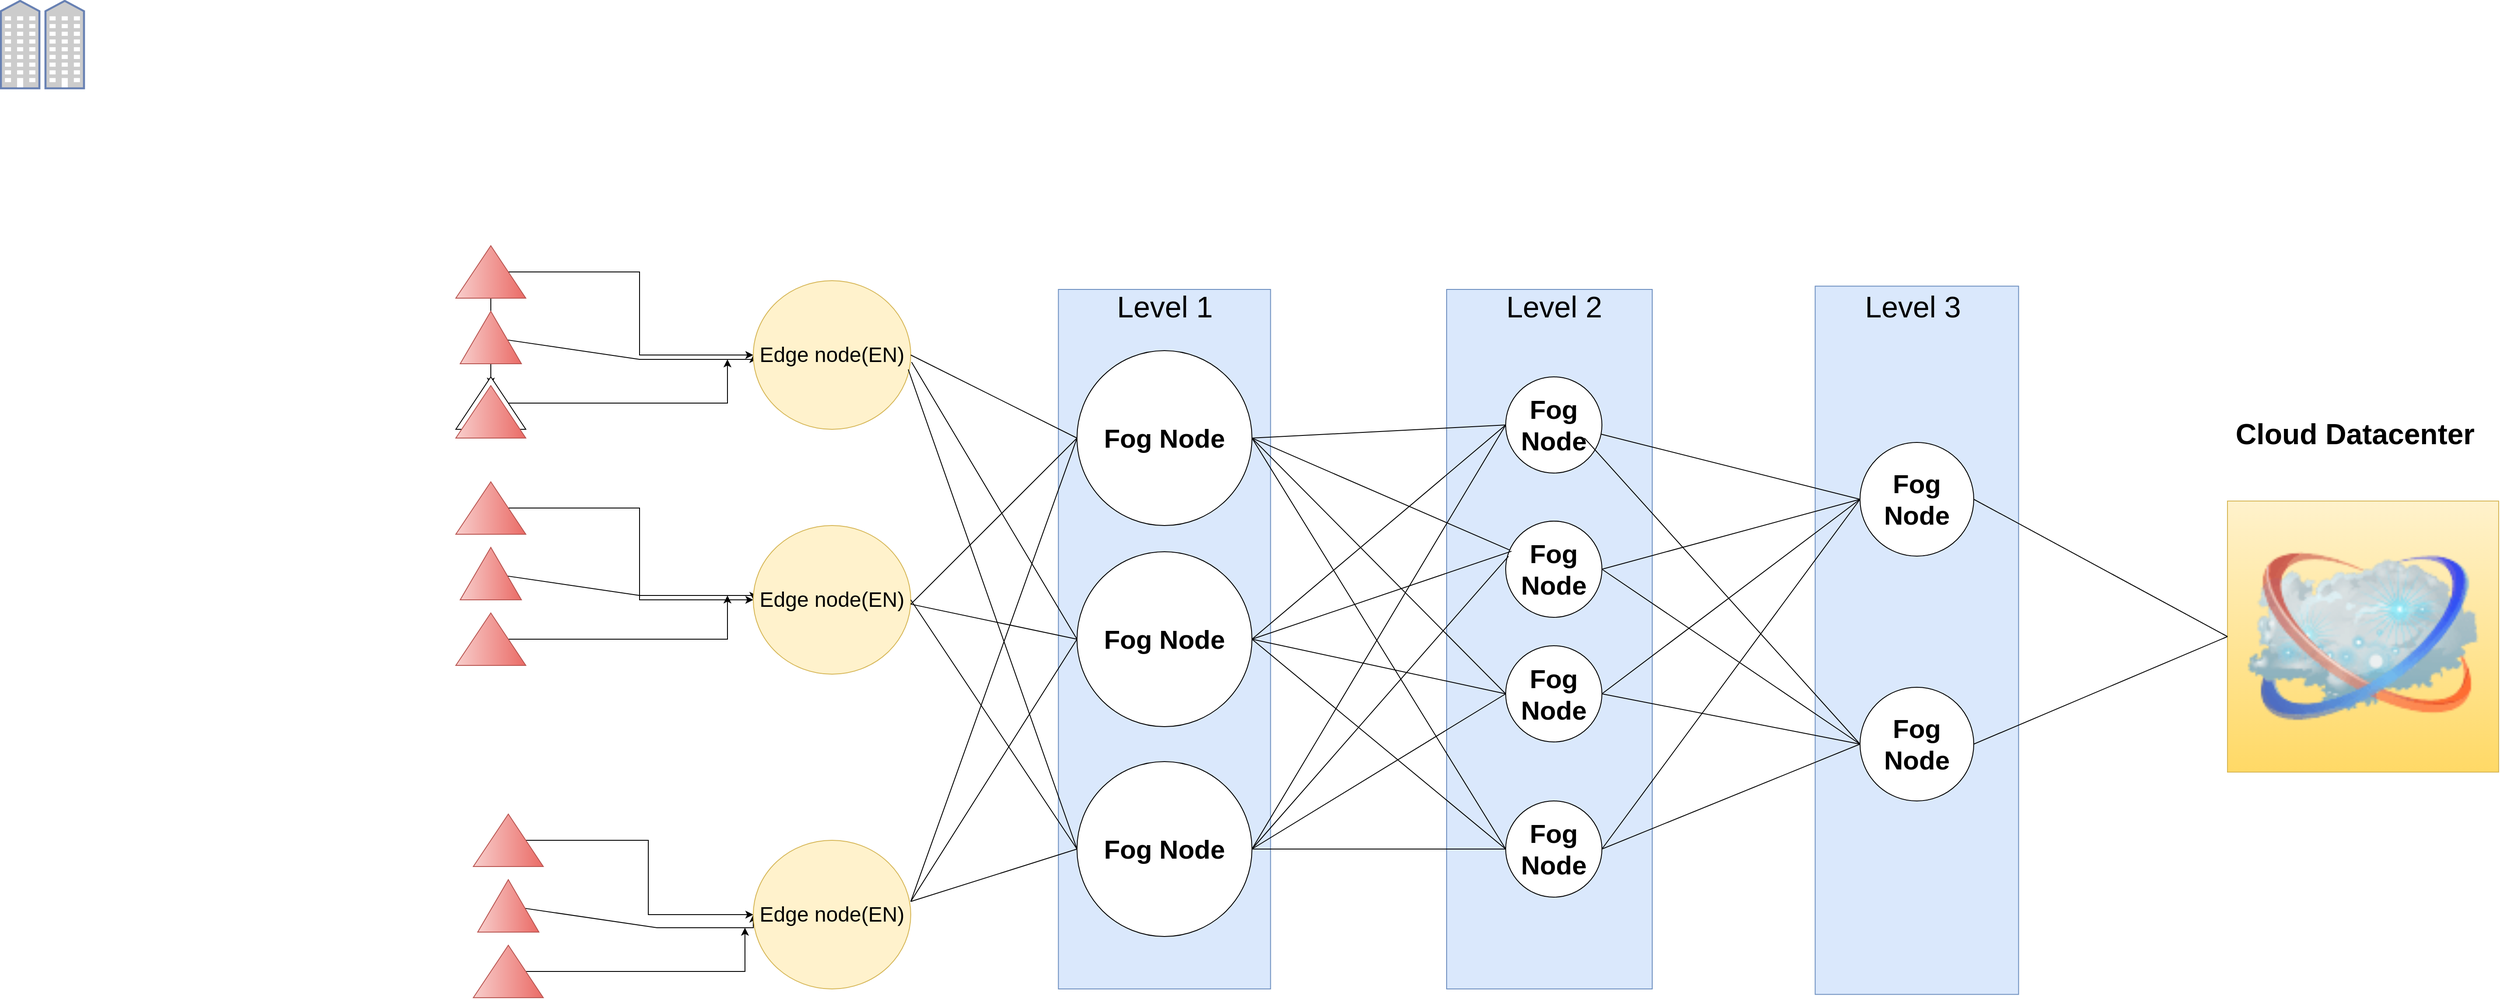 <mxfile version="26.0.6">
  <diagram name="Page-1" id="55a83fd1-7818-8e21-69c5-c3457e3827bb">
    <mxGraphModel dx="3433" dy="2141" grid="1" gridSize="10" guides="1" tooltips="1" connect="1" arrows="1" fold="1" page="1" pageScale="1" pageWidth="1100" pageHeight="850" background="none" math="0" shadow="0">
      <root>
        <mxCell id="0" />
        <mxCell id="1" parent="0" />
        <mxCell id="gfVH6GyXzhJhxpXVjkYv-19" style="edgeStyle=orthogonalEdgeStyle;rounded=0;orthogonalLoop=1;jettySize=auto;html=1;entryX=0;entryY=0.5;entryDx=0;entryDy=0;" edge="1" parent="1" source="gfVH6GyXzhJhxpXVjkYv-20" target="gfVH6GyXzhJhxpXVjkYv-25">
          <mxGeometry relative="1" as="geometry" />
        </mxCell>
        <mxCell id="gfVH6GyXzhJhxpXVjkYv-45" value="" style="edgeStyle=orthogonalEdgeStyle;rounded=0;orthogonalLoop=1;jettySize=auto;html=1;" edge="1" parent="1" source="gfVH6GyXzhJhxpXVjkYv-20" target="gfVH6GyXzhJhxpXVjkYv-44">
          <mxGeometry relative="1" as="geometry" />
        </mxCell>
        <mxCell id="gfVH6GyXzhJhxpXVjkYv-20" value="" style="triangle;whiteSpace=wrap;html=1;rotation=-90;fillColor=#f8cecc;gradientColor=#ea6b66;strokeColor=#b85450;" vertex="1" parent="1">
          <mxGeometry x="20" y="60" width="60" height="80" as="geometry" />
        </mxCell>
        <mxCell id="gfVH6GyXzhJhxpXVjkYv-21" style="edgeStyle=orthogonalEdgeStyle;rounded=0;orthogonalLoop=1;jettySize=auto;html=1;" edge="1" parent="1">
          <mxGeometry relative="1" as="geometry">
            <mxPoint x="320.47" y="200" as="targetPoint" />
            <mxPoint x="70.473" y="250.005" as="sourcePoint" />
            <Array as="points">
              <mxPoint x="321" y="250" />
            </Array>
          </mxGeometry>
        </mxCell>
        <mxCell id="gfVH6GyXzhJhxpXVjkYv-22" value="" style="triangle;whiteSpace=wrap;html=1;rotation=-90;" vertex="1" parent="1">
          <mxGeometry x="20" y="210" width="60" height="80" as="geometry" />
        </mxCell>
        <mxCell id="gfVH6GyXzhJhxpXVjkYv-23" style="edgeStyle=orthogonalEdgeStyle;rounded=0;orthogonalLoop=1;jettySize=auto;html=1;entryX=0;entryY=0.5;entryDx=0;entryDy=0;" edge="1" parent="1" source="gfVH6GyXzhJhxpXVjkYv-24" target="gfVH6GyXzhJhxpXVjkYv-25">
          <mxGeometry relative="1" as="geometry">
            <Array as="points">
              <mxPoint x="220" y="200" />
              <mxPoint x="321" y="200" />
            </Array>
          </mxGeometry>
        </mxCell>
        <mxCell id="gfVH6GyXzhJhxpXVjkYv-24" value="" style="triangle;whiteSpace=wrap;html=1;rotation=-90;fillColor=#f8cecc;gradientColor=#ea6b66;strokeColor=#b85450;" vertex="1" parent="1">
          <mxGeometry x="20" y="140" width="60" height="70" as="geometry" />
        </mxCell>
        <mxCell id="gfVH6GyXzhJhxpXVjkYv-25" value="&lt;font style=&quot;font-size: 24px;&quot;&gt;Edge node(EN)&lt;/font&gt;" style="ellipse;whiteSpace=wrap;html=1;fillColor=#fff2cc;strokeColor=#d6b656;" vertex="1" parent="1">
          <mxGeometry x="350" y="110" width="180" height="170" as="geometry" />
        </mxCell>
        <mxCell id="gfVH6GyXzhJhxpXVjkYv-26" style="edgeStyle=orthogonalEdgeStyle;rounded=0;orthogonalLoop=1;jettySize=auto;html=1;entryX=0;entryY=0.5;entryDx=0;entryDy=0;" edge="1" parent="1" source="gfVH6GyXzhJhxpXVjkYv-27" target="gfVH6GyXzhJhxpXVjkYv-32">
          <mxGeometry relative="1" as="geometry" />
        </mxCell>
        <mxCell id="gfVH6GyXzhJhxpXVjkYv-27" value="" style="triangle;whiteSpace=wrap;html=1;rotation=-90;fillColor=#f8cecc;gradientColor=#ea6b66;strokeColor=#b85450;" vertex="1" parent="1">
          <mxGeometry x="20" y="330" width="60" height="80" as="geometry" />
        </mxCell>
        <mxCell id="gfVH6GyXzhJhxpXVjkYv-28" style="edgeStyle=orthogonalEdgeStyle;rounded=0;orthogonalLoop=1;jettySize=auto;html=1;" edge="1" parent="1">
          <mxGeometry relative="1" as="geometry">
            <mxPoint x="320.47" y="470" as="targetPoint" />
            <mxPoint x="70.473" y="520.005" as="sourcePoint" />
            <Array as="points">
              <mxPoint x="321" y="520" />
            </Array>
          </mxGeometry>
        </mxCell>
        <mxCell id="gfVH6GyXzhJhxpXVjkYv-29" value="" style="triangle;whiteSpace=wrap;html=1;rotation=-90;fillColor=#f8cecc;gradientColor=#ea6b66;strokeColor=#b85450;" vertex="1" parent="1">
          <mxGeometry x="20" y="480" width="60" height="80" as="geometry" />
        </mxCell>
        <mxCell id="gfVH6GyXzhJhxpXVjkYv-30" style="edgeStyle=orthogonalEdgeStyle;rounded=0;orthogonalLoop=1;jettySize=auto;html=1;entryX=0;entryY=0.5;entryDx=0;entryDy=0;" edge="1" parent="1" source="gfVH6GyXzhJhxpXVjkYv-31" target="gfVH6GyXzhJhxpXVjkYv-32">
          <mxGeometry relative="1" as="geometry">
            <Array as="points">
              <mxPoint x="220" y="470" />
              <mxPoint x="321" y="470" />
            </Array>
          </mxGeometry>
        </mxCell>
        <mxCell id="gfVH6GyXzhJhxpXVjkYv-31" value="" style="triangle;whiteSpace=wrap;html=1;rotation=-90;fillColor=#f8cecc;gradientColor=#ea6b66;strokeColor=#b85450;" vertex="1" parent="1">
          <mxGeometry x="20" y="410" width="60" height="70" as="geometry" />
        </mxCell>
        <mxCell id="gfVH6GyXzhJhxpXVjkYv-32" value="&lt;font style=&quot;font-size: 24px;&quot;&gt;Edge node(EN)&lt;/font&gt;" style="ellipse;whiteSpace=wrap;html=1;fillColor=#fff2cc;strokeColor=#d6b656;" vertex="1" parent="1">
          <mxGeometry x="350" y="390" width="180" height="170" as="geometry" />
        </mxCell>
        <mxCell id="gfVH6GyXzhJhxpXVjkYv-33" style="edgeStyle=orthogonalEdgeStyle;rounded=0;orthogonalLoop=1;jettySize=auto;html=1;entryX=0;entryY=0.5;entryDx=0;entryDy=0;" edge="1" parent="1" source="gfVH6GyXzhJhxpXVjkYv-34" target="gfVH6GyXzhJhxpXVjkYv-39">
          <mxGeometry relative="1" as="geometry" />
        </mxCell>
        <mxCell id="gfVH6GyXzhJhxpXVjkYv-34" value="" style="triangle;whiteSpace=wrap;html=1;rotation=-90;fillColor=#f8cecc;gradientColor=#ea6b66;strokeColor=#b85450;" vertex="1" parent="1">
          <mxGeometry x="40" y="710" width="60" height="80" as="geometry" />
        </mxCell>
        <mxCell id="gfVH6GyXzhJhxpXVjkYv-35" style="edgeStyle=orthogonalEdgeStyle;rounded=0;orthogonalLoop=1;jettySize=auto;html=1;" edge="1" parent="1">
          <mxGeometry relative="1" as="geometry">
            <mxPoint x="340.47" y="850" as="targetPoint" />
            <mxPoint x="90.473" y="900.005" as="sourcePoint" />
            <Array as="points">
              <mxPoint x="341" y="900" />
            </Array>
          </mxGeometry>
        </mxCell>
        <mxCell id="gfVH6GyXzhJhxpXVjkYv-36" value="" style="triangle;whiteSpace=wrap;html=1;rotation=-90;fillColor=#f8cecc;gradientColor=#ea6b66;strokeColor=#b85450;" vertex="1" parent="1">
          <mxGeometry x="40" y="860" width="60" height="80" as="geometry" />
        </mxCell>
        <mxCell id="gfVH6GyXzhJhxpXVjkYv-37" style="edgeStyle=orthogonalEdgeStyle;rounded=0;orthogonalLoop=1;jettySize=auto;html=1;entryX=0;entryY=0.5;entryDx=0;entryDy=0;" edge="1" parent="1" source="gfVH6GyXzhJhxpXVjkYv-38" target="gfVH6GyXzhJhxpXVjkYv-39">
          <mxGeometry relative="1" as="geometry">
            <Array as="points">
              <mxPoint x="240" y="850" />
              <mxPoint x="341" y="850" />
            </Array>
          </mxGeometry>
        </mxCell>
        <mxCell id="gfVH6GyXzhJhxpXVjkYv-38" value="" style="triangle;whiteSpace=wrap;html=1;rotation=-90;fillColor=#f8cecc;gradientColor=#ea6b66;strokeColor=#b85450;" vertex="1" parent="1">
          <mxGeometry x="40" y="790" width="60" height="70" as="geometry" />
        </mxCell>
        <mxCell id="gfVH6GyXzhJhxpXVjkYv-39" value="&lt;font style=&quot;font-size: 24px;&quot;&gt;Edge node(EN)&lt;/font&gt;" style="ellipse;whiteSpace=wrap;html=1;fillColor=#fff2cc;strokeColor=#d6b656;" vertex="1" parent="1">
          <mxGeometry x="350" y="750" width="180" height="170" as="geometry" />
        </mxCell>
        <mxCell id="gfVH6GyXzhJhxpXVjkYv-41" value="" style="rounded=0;whiteSpace=wrap;html=1;rotation=90;fillColor=#dae8fc;strokeColor=#6c8ebf;" vertex="1" parent="1">
          <mxGeometry x="420" y="398.75" width="800" height="242.5" as="geometry" />
        </mxCell>
        <mxCell id="gfVH6GyXzhJhxpXVjkYv-42" value="" style="rounded=0;whiteSpace=wrap;html=1;rotation=90;fillColor=#dae8fc;strokeColor=#6c8ebf;" vertex="1" parent="1">
          <mxGeometry x="1275" y="405" width="810" height="232.5" as="geometry" />
        </mxCell>
        <mxCell id="gfVH6GyXzhJhxpXVjkYv-43" value="" style="rounded=0;whiteSpace=wrap;html=1;rotation=90;fillColor=#dae8fc;strokeColor=#6c8ebf;" vertex="1" parent="1">
          <mxGeometry x="860" y="402.5" width="800" height="235" as="geometry" />
        </mxCell>
        <mxCell id="gfVH6GyXzhJhxpXVjkYv-44" value="" style="triangle;whiteSpace=wrap;html=1;rotation=-90;fillColor=#f8cecc;gradientColor=#ea6b66;strokeColor=#b85450;" vertex="1" parent="1">
          <mxGeometry x="20" y="220" width="60" height="80" as="geometry" />
        </mxCell>
        <mxCell id="gfVH6GyXzhJhxpXVjkYv-48" value="&lt;font style=&quot;font-size: 30px;&quot;&gt;&lt;b&gt;Fog Node&lt;/b&gt;&lt;/font&gt;" style="ellipse;whiteSpace=wrap;html=1;aspect=fixed;" vertex="1" parent="1">
          <mxGeometry x="720" y="190" width="200" height="200" as="geometry" />
        </mxCell>
        <mxCell id="gfVH6GyXzhJhxpXVjkYv-49" value="&lt;b style=&quot;font-size: 30px;&quot;&gt;Fog Node&lt;/b&gt;" style="ellipse;whiteSpace=wrap;html=1;aspect=fixed;" vertex="1" parent="1">
          <mxGeometry x="720" y="420" width="200" height="200" as="geometry" />
        </mxCell>
        <mxCell id="gfVH6GyXzhJhxpXVjkYv-50" value="&lt;b style=&quot;font-size: 30px;&quot;&gt;Fog Node&lt;/b&gt;" style="ellipse;whiteSpace=wrap;html=1;aspect=fixed;" vertex="1" parent="1">
          <mxGeometry x="720" y="660" width="200" height="200" as="geometry" />
        </mxCell>
        <mxCell id="gfVH6GyXzhJhxpXVjkYv-51" value="&lt;b style=&quot;font-size: 30px;&quot;&gt;Fog Node&lt;/b&gt;" style="ellipse;whiteSpace=wrap;html=1;aspect=fixed;" vertex="1" parent="1">
          <mxGeometry x="1210" y="220" width="110" height="110" as="geometry" />
        </mxCell>
        <mxCell id="gfVH6GyXzhJhxpXVjkYv-54" value="" style="ellipse;whiteSpace=wrap;html=1;aspect=fixed;" vertex="1" parent="1">
          <mxGeometry x="1225" y="385" width="80" height="80" as="geometry" />
        </mxCell>
        <mxCell id="gfVH6GyXzhJhxpXVjkYv-55" value="" style="ellipse;whiteSpace=wrap;html=1;aspect=fixed;" vertex="1" parent="1">
          <mxGeometry x="1225" y="540" width="80" height="80" as="geometry" />
        </mxCell>
        <mxCell id="gfVH6GyXzhJhxpXVjkYv-56" value="" style="ellipse;whiteSpace=wrap;html=1;aspect=fixed;" vertex="1" parent="1">
          <mxGeometry x="1225" y="710" width="80" height="80" as="geometry" />
        </mxCell>
        <mxCell id="gfVH6GyXzhJhxpXVjkYv-57" value="&lt;b style=&quot;font-size: 30px;&quot;&gt;Fog Node&lt;/b&gt;" style="ellipse;whiteSpace=wrap;html=1;aspect=fixed;" vertex="1" parent="1">
          <mxGeometry x="1615" y="295" width="130" height="130" as="geometry" />
        </mxCell>
        <mxCell id="gfVH6GyXzhJhxpXVjkYv-58" value="&lt;b style=&quot;font-size: 30px;&quot;&gt;Fog Node&lt;/b&gt;" style="ellipse;whiteSpace=wrap;html=1;aspect=fixed;" vertex="1" parent="1">
          <mxGeometry x="1615" y="575" width="130" height="130" as="geometry" />
        </mxCell>
        <mxCell id="gfVH6GyXzhJhxpXVjkYv-59" value="" style="whiteSpace=wrap;html=1;aspect=fixed;fillColor=#fff2cc;strokeColor=#d6b656;gradientColor=#ffd966;" vertex="1" parent="1">
          <mxGeometry x="2035" y="362" width="310" height="310" as="geometry" />
        </mxCell>
        <mxCell id="gfVH6GyXzhJhxpXVjkYv-60" value="" style="image;html=1;image=img/lib/clip_art/networking/Cloud_128x128.png" vertex="1" parent="1">
          <mxGeometry x="2055" y="419.75" width="270" height="194.5" as="geometry" />
        </mxCell>
        <mxCell id="gfVH6GyXzhJhxpXVjkYv-64" value="&lt;font style=&quot;font-size: 34px;&quot;&gt;Level 1&lt;/font&gt;" style="text;html=1;align=center;verticalAlign=middle;resizable=0;points=[];autosize=1;strokeColor=none;fillColor=none;" vertex="1" parent="1">
          <mxGeometry x="755" y="115" width="130" height="50" as="geometry" />
        </mxCell>
        <mxCell id="gfVH6GyXzhJhxpXVjkYv-65" value="&lt;font style=&quot;font-size: 34px;&quot;&gt;Level 2&lt;/font&gt;" style="text;html=1;align=center;verticalAlign=middle;resizable=0;points=[];autosize=1;strokeColor=none;fillColor=none;" vertex="1" parent="1">
          <mxGeometry x="1200" y="115" width="130" height="50" as="geometry" />
        </mxCell>
        <mxCell id="gfVH6GyXzhJhxpXVjkYv-66" value="&lt;font style=&quot;font-size: 34px;&quot;&gt;Level 3&lt;/font&gt;" style="text;html=1;align=center;verticalAlign=middle;resizable=0;points=[];autosize=1;strokeColor=none;fillColor=none;" vertex="1" parent="1">
          <mxGeometry x="1610" y="115" width="130" height="50" as="geometry" />
        </mxCell>
        <mxCell id="gfVH6GyXzhJhxpXVjkYv-67" value="&lt;font style=&quot;font-size: 33px;&quot;&gt;&lt;b&gt;Cloud Datacenter&amp;nbsp;&lt;/b&gt;&lt;/font&gt;" style="text;html=1;align=center;verticalAlign=middle;resizable=0;points=[];autosize=1;strokeColor=none;fillColor=none;" vertex="1" parent="1">
          <mxGeometry x="2030" y="260" width="310" height="50" as="geometry" />
        </mxCell>
        <mxCell id="gfVH6GyXzhJhxpXVjkYv-69" value="&lt;b style=&quot;font-size: 30px;&quot;&gt;Fog Node&lt;/b&gt;" style="ellipse;whiteSpace=wrap;html=1;aspect=fixed;" vertex="1" parent="1">
          <mxGeometry x="1210" y="385" width="110" height="110" as="geometry" />
        </mxCell>
        <mxCell id="gfVH6GyXzhJhxpXVjkYv-70" value="&lt;b style=&quot;font-size: 30px;&quot;&gt;Fog Node&lt;/b&gt;" style="ellipse;whiteSpace=wrap;html=1;aspect=fixed;" vertex="1" parent="1">
          <mxGeometry x="1210" y="527.5" width="110" height="110" as="geometry" />
        </mxCell>
        <mxCell id="gfVH6GyXzhJhxpXVjkYv-71" value="&lt;b style=&quot;font-size: 30px;&quot;&gt;Fog Node&lt;/b&gt;" style="ellipse;whiteSpace=wrap;html=1;aspect=fixed;" vertex="1" parent="1">
          <mxGeometry x="1210" y="705" width="110" height="110" as="geometry" />
        </mxCell>
        <mxCell id="gfVH6GyXzhJhxpXVjkYv-72" value="" style="fontColor=#0066CC;verticalAlign=top;verticalLabelPosition=bottom;labelPosition=center;align=center;html=1;outlineConnect=0;fillColor=#CCCCCC;strokeColor=#6881B3;gradientColor=none;gradientDirection=north;strokeWidth=2;shape=mxgraph.networks.community;" vertex="1" parent="1">
          <mxGeometry x="-510" y="-210" width="95" height="100" as="geometry" />
        </mxCell>
        <mxCell id="gfVH6GyXzhJhxpXVjkYv-77" value="" style="endArrow=none;html=1;rounded=0;entryX=0;entryY=0.5;entryDx=0;entryDy=0;exitX=1;exitY=0.5;exitDx=0;exitDy=0;" edge="1" parent="1" source="gfVH6GyXzhJhxpXVjkYv-25" target="gfVH6GyXzhJhxpXVjkYv-48">
          <mxGeometry width="50" height="50" relative="1" as="geometry">
            <mxPoint x="940" y="350" as="sourcePoint" />
            <mxPoint x="990" y="300" as="targetPoint" />
            <Array as="points" />
          </mxGeometry>
        </mxCell>
        <mxCell id="gfVH6GyXzhJhxpXVjkYv-78" value="" style="endArrow=none;html=1;rounded=0;exitX=1.005;exitY=0.548;exitDx=0;exitDy=0;exitPerimeter=0;entryX=0;entryY=0.5;entryDx=0;entryDy=0;" edge="1" parent="1" source="gfVH6GyXzhJhxpXVjkYv-25" target="gfVH6GyXzhJhxpXVjkYv-49">
          <mxGeometry width="50" height="50" relative="1" as="geometry">
            <mxPoint x="540" y="205" as="sourcePoint" />
            <mxPoint x="688" y="437" as="targetPoint" />
            <Array as="points" />
          </mxGeometry>
        </mxCell>
        <mxCell id="gfVH6GyXzhJhxpXVjkYv-79" value="" style="endArrow=none;html=1;rounded=0;entryX=0;entryY=0.5;entryDx=0;entryDy=0;exitX=0.984;exitY=0.597;exitDx=0;exitDy=0;exitPerimeter=0;" edge="1" parent="1" source="gfVH6GyXzhJhxpXVjkYv-25" target="gfVH6GyXzhJhxpXVjkYv-50">
          <mxGeometry width="50" height="50" relative="1" as="geometry">
            <mxPoint x="550" y="215" as="sourcePoint" />
            <mxPoint x="664" y="310" as="targetPoint" />
            <Array as="points" />
          </mxGeometry>
        </mxCell>
        <mxCell id="gfVH6GyXzhJhxpXVjkYv-80" value="" style="endArrow=none;html=1;rounded=0;entryX=0;entryY=0.5;entryDx=0;entryDy=0;" edge="1" parent="1" target="gfVH6GyXzhJhxpXVjkYv-48">
          <mxGeometry width="50" height="50" relative="1" as="geometry">
            <mxPoint x="530" y="480" as="sourcePoint" />
            <mxPoint x="580" y="420" as="targetPoint" />
          </mxGeometry>
        </mxCell>
        <mxCell id="gfVH6GyXzhJhxpXVjkYv-81" value="" style="endArrow=none;html=1;rounded=0;entryX=0;entryY=0.5;entryDx=0;entryDy=0;exitX=1;exitY=0.529;exitDx=0;exitDy=0;exitPerimeter=0;" edge="1" parent="1" source="gfVH6GyXzhJhxpXVjkYv-32" target="gfVH6GyXzhJhxpXVjkYv-49">
          <mxGeometry width="50" height="50" relative="1" as="geometry">
            <mxPoint x="540" y="470" as="sourcePoint" />
            <mxPoint x="590" y="420" as="targetPoint" />
          </mxGeometry>
        </mxCell>
        <mxCell id="gfVH6GyXzhJhxpXVjkYv-82" value="" style="endArrow=none;html=1;rounded=0;entryX=0;entryY=0.5;entryDx=0;entryDy=0;exitX=1;exitY=0.5;exitDx=0;exitDy=0;" edge="1" parent="1" source="gfVH6GyXzhJhxpXVjkYv-32" target="gfVH6GyXzhJhxpXVjkYv-50">
          <mxGeometry width="50" height="50" relative="1" as="geometry">
            <mxPoint x="540" y="580" as="sourcePoint" />
            <mxPoint x="590" y="530" as="targetPoint" />
          </mxGeometry>
        </mxCell>
        <mxCell id="gfVH6GyXzhJhxpXVjkYv-83" value="" style="endArrow=none;html=1;rounded=0;entryX=0;entryY=0.5;entryDx=0;entryDy=0;" edge="1" parent="1" target="gfVH6GyXzhJhxpXVjkYv-48">
          <mxGeometry width="50" height="50" relative="1" as="geometry">
            <mxPoint x="530" y="820" as="sourcePoint" />
            <mxPoint x="580" y="770" as="targetPoint" />
          </mxGeometry>
        </mxCell>
        <mxCell id="gfVH6GyXzhJhxpXVjkYv-84" value="" style="endArrow=none;html=1;rounded=0;entryX=0;entryY=0.5;entryDx=0;entryDy=0;" edge="1" parent="1" target="gfVH6GyXzhJhxpXVjkYv-49">
          <mxGeometry width="50" height="50" relative="1" as="geometry">
            <mxPoint x="530" y="820" as="sourcePoint" />
            <mxPoint x="580" y="770" as="targetPoint" />
          </mxGeometry>
        </mxCell>
        <mxCell id="gfVH6GyXzhJhxpXVjkYv-85" value="" style="endArrow=none;html=1;rounded=0;entryX=0;entryY=0.5;entryDx=0;entryDy=0;" edge="1" parent="1" target="gfVH6GyXzhJhxpXVjkYv-50">
          <mxGeometry width="50" height="50" relative="1" as="geometry">
            <mxPoint x="530" y="820" as="sourcePoint" />
            <mxPoint x="640" y="760" as="targetPoint" />
          </mxGeometry>
        </mxCell>
        <mxCell id="gfVH6GyXzhJhxpXVjkYv-86" value="" style="endArrow=none;html=1;rounded=0;entryX=0;entryY=0.5;entryDx=0;entryDy=0;" edge="1" parent="1" target="gfVH6GyXzhJhxpXVjkYv-51">
          <mxGeometry width="50" height="50" relative="1" as="geometry">
            <mxPoint x="920" y="290" as="sourcePoint" />
            <mxPoint x="970" y="230" as="targetPoint" />
          </mxGeometry>
        </mxCell>
        <mxCell id="gfVH6GyXzhJhxpXVjkYv-87" value="" style="endArrow=none;html=1;rounded=0;exitX=1;exitY=0.5;exitDx=0;exitDy=0;" edge="1" parent="1" source="gfVH6GyXzhJhxpXVjkYv-48" target="gfVH6GyXzhJhxpXVjkYv-69">
          <mxGeometry width="50" height="50" relative="1" as="geometry">
            <mxPoint x="960" y="350" as="sourcePoint" />
            <mxPoint x="1010" y="300" as="targetPoint" />
          </mxGeometry>
        </mxCell>
        <mxCell id="gfVH6GyXzhJhxpXVjkYv-88" value="" style="endArrow=none;html=1;rounded=0;entryX=0;entryY=0.5;entryDx=0;entryDy=0;exitX=1;exitY=0.5;exitDx=0;exitDy=0;" edge="1" parent="1" source="gfVH6GyXzhJhxpXVjkYv-48" target="gfVH6GyXzhJhxpXVjkYv-70">
          <mxGeometry width="50" height="50" relative="1" as="geometry">
            <mxPoint x="960" y="380" as="sourcePoint" />
            <mxPoint x="1010" y="330" as="targetPoint" />
          </mxGeometry>
        </mxCell>
        <mxCell id="gfVH6GyXzhJhxpXVjkYv-89" value="" style="endArrow=none;html=1;rounded=0;entryX=0;entryY=0.5;entryDx=0;entryDy=0;" edge="1" parent="1" target="gfVH6GyXzhJhxpXVjkYv-71">
          <mxGeometry width="50" height="50" relative="1" as="geometry">
            <mxPoint x="920" y="290" as="sourcePoint" />
            <mxPoint x="1060" y="470" as="targetPoint" />
          </mxGeometry>
        </mxCell>
        <mxCell id="gfVH6GyXzhJhxpXVjkYv-90" value="" style="endArrow=none;html=1;rounded=0;exitX=1;exitY=0.5;exitDx=0;exitDy=0;entryX=0;entryY=0.5;entryDx=0;entryDy=0;" edge="1" parent="1" source="gfVH6GyXzhJhxpXVjkYv-49" target="gfVH6GyXzhJhxpXVjkYv-51">
          <mxGeometry width="50" height="50" relative="1" as="geometry">
            <mxPoint x="980" y="520" as="sourcePoint" />
            <mxPoint x="1020" y="460" as="targetPoint" />
          </mxGeometry>
        </mxCell>
        <mxCell id="gfVH6GyXzhJhxpXVjkYv-91" value="" style="endArrow=none;html=1;rounded=0;entryX=0.06;entryY=0.313;entryDx=0;entryDy=0;entryPerimeter=0;exitX=1;exitY=0.5;exitDx=0;exitDy=0;" edge="1" parent="1" source="gfVH6GyXzhJhxpXVjkYv-49" target="gfVH6GyXzhJhxpXVjkYv-69">
          <mxGeometry width="50" height="50" relative="1" as="geometry">
            <mxPoint x="950" y="590" as="sourcePoint" />
            <mxPoint x="1000" y="540" as="targetPoint" />
          </mxGeometry>
        </mxCell>
        <mxCell id="gfVH6GyXzhJhxpXVjkYv-92" value="" style="endArrow=none;html=1;rounded=0;entryX=0;entryY=0.5;entryDx=0;entryDy=0;exitX=1;exitY=0.5;exitDx=0;exitDy=0;" edge="1" parent="1" source="gfVH6GyXzhJhxpXVjkYv-49" target="gfVH6GyXzhJhxpXVjkYv-70">
          <mxGeometry width="50" height="50" relative="1" as="geometry">
            <mxPoint x="970" y="600" as="sourcePoint" />
            <mxPoint x="1020" y="550" as="targetPoint" />
          </mxGeometry>
        </mxCell>
        <mxCell id="gfVH6GyXzhJhxpXVjkYv-93" value="" style="endArrow=none;html=1;rounded=0;entryX=0;entryY=0.5;entryDx=0;entryDy=0;exitX=1;exitY=0.5;exitDx=0;exitDy=0;" edge="1" parent="1" source="gfVH6GyXzhJhxpXVjkYv-49" target="gfVH6GyXzhJhxpXVjkYv-71">
          <mxGeometry width="50" height="50" relative="1" as="geometry">
            <mxPoint x="950" y="610" as="sourcePoint" />
            <mxPoint x="1000" y="560" as="targetPoint" />
          </mxGeometry>
        </mxCell>
        <mxCell id="gfVH6GyXzhJhxpXVjkYv-94" value="" style="endArrow=none;html=1;rounded=0;exitX=1;exitY=0.5;exitDx=0;exitDy=0;entryX=0;entryY=0.5;entryDx=0;entryDy=0;" edge="1" parent="1" source="gfVH6GyXzhJhxpXVjkYv-50" target="gfVH6GyXzhJhxpXVjkYv-51">
          <mxGeometry width="50" height="50" relative="1" as="geometry">
            <mxPoint x="990" y="740" as="sourcePoint" />
            <mxPoint x="1050" y="680" as="targetPoint" />
          </mxGeometry>
        </mxCell>
        <mxCell id="gfVH6GyXzhJhxpXVjkYv-95" value="" style="endArrow=none;html=1;rounded=0;entryX=0.029;entryY=0.365;entryDx=0;entryDy=0;entryPerimeter=0;exitX=1;exitY=0.5;exitDx=0;exitDy=0;" edge="1" parent="1" source="gfVH6GyXzhJhxpXVjkYv-50" target="gfVH6GyXzhJhxpXVjkYv-69">
          <mxGeometry width="50" height="50" relative="1" as="geometry">
            <mxPoint x="1000" y="780" as="sourcePoint" />
            <mxPoint x="1050" y="730" as="targetPoint" />
          </mxGeometry>
        </mxCell>
        <mxCell id="gfVH6GyXzhJhxpXVjkYv-96" value="" style="endArrow=none;html=1;rounded=0;entryX=0;entryY=0.5;entryDx=0;entryDy=0;" edge="1" parent="1" target="gfVH6GyXzhJhxpXVjkYv-70">
          <mxGeometry width="50" height="50" relative="1" as="geometry">
            <mxPoint x="920" y="760" as="sourcePoint" />
            <mxPoint x="1000" y="740" as="targetPoint" />
          </mxGeometry>
        </mxCell>
        <mxCell id="gfVH6GyXzhJhxpXVjkYv-97" value="" style="endArrow=none;html=1;rounded=0;entryX=0;entryY=0.5;entryDx=0;entryDy=0;exitX=1;exitY=0.5;exitDx=0;exitDy=0;" edge="1" parent="1" source="gfVH6GyXzhJhxpXVjkYv-50" target="gfVH6GyXzhJhxpXVjkYv-71">
          <mxGeometry width="50" height="50" relative="1" as="geometry">
            <mxPoint x="960" y="800" as="sourcePoint" />
            <mxPoint x="1010" y="750" as="targetPoint" />
          </mxGeometry>
        </mxCell>
        <mxCell id="gfVH6GyXzhJhxpXVjkYv-98" value="" style="endArrow=none;html=1;rounded=0;entryX=0;entryY=0.5;entryDx=0;entryDy=0;exitX=0.995;exitY=0.597;exitDx=0;exitDy=0;exitPerimeter=0;" edge="1" parent="1" source="gfVH6GyXzhJhxpXVjkYv-51" target="gfVH6GyXzhJhxpXVjkYv-57">
          <mxGeometry width="50" height="50" relative="1" as="geometry">
            <mxPoint x="1390" y="310" as="sourcePoint" />
            <mxPoint x="1440" y="260" as="targetPoint" />
          </mxGeometry>
        </mxCell>
        <mxCell id="gfVH6GyXzhJhxpXVjkYv-99" value="" style="endArrow=none;html=1;rounded=0;entryX=0;entryY=0.5;entryDx=0;entryDy=0;exitX=1;exitY=0.5;exitDx=0;exitDy=0;" edge="1" parent="1" source="gfVH6GyXzhJhxpXVjkYv-69" target="gfVH6GyXzhJhxpXVjkYv-57">
          <mxGeometry width="50" height="50" relative="1" as="geometry">
            <mxPoint x="1400" y="420" as="sourcePoint" />
            <mxPoint x="1450" y="370" as="targetPoint" />
          </mxGeometry>
        </mxCell>
        <mxCell id="gfVH6GyXzhJhxpXVjkYv-100" value="" style="endArrow=none;html=1;rounded=0;entryX=0;entryY=0.5;entryDx=0;entryDy=0;exitX=1;exitY=0.5;exitDx=0;exitDy=0;" edge="1" parent="1" source="gfVH6GyXzhJhxpXVjkYv-70" target="gfVH6GyXzhJhxpXVjkYv-57">
          <mxGeometry width="50" height="50" relative="1" as="geometry">
            <mxPoint x="1380" y="530" as="sourcePoint" />
            <mxPoint x="1430" y="480" as="targetPoint" />
          </mxGeometry>
        </mxCell>
        <mxCell id="gfVH6GyXzhJhxpXVjkYv-102" value="" style="endArrow=none;html=1;rounded=0;entryX=0;entryY=0.5;entryDx=0;entryDy=0;exitX=1;exitY=0.5;exitDx=0;exitDy=0;" edge="1" parent="1" source="gfVH6GyXzhJhxpXVjkYv-70" target="gfVH6GyXzhJhxpXVjkYv-58">
          <mxGeometry width="50" height="50" relative="1" as="geometry">
            <mxPoint x="1440" y="600" as="sourcePoint" />
            <mxPoint x="1490" y="550" as="targetPoint" />
          </mxGeometry>
        </mxCell>
        <mxCell id="gfVH6GyXzhJhxpXVjkYv-103" value="" style="endArrow=none;html=1;rounded=0;entryX=0;entryY=0.5;entryDx=0;entryDy=0;exitX=1;exitY=0.5;exitDx=0;exitDy=0;" edge="1" parent="1" source="gfVH6GyXzhJhxpXVjkYv-71" target="gfVH6GyXzhJhxpXVjkYv-57">
          <mxGeometry width="50" height="50" relative="1" as="geometry">
            <mxPoint x="1430" y="570" as="sourcePoint" />
            <mxPoint x="1480" y="520" as="targetPoint" />
          </mxGeometry>
        </mxCell>
        <mxCell id="gfVH6GyXzhJhxpXVjkYv-104" value="" style="endArrow=none;html=1;rounded=0;entryX=0;entryY=0.5;entryDx=0;entryDy=0;exitX=1;exitY=0.5;exitDx=0;exitDy=0;" edge="1" parent="1" source="gfVH6GyXzhJhxpXVjkYv-71" target="gfVH6GyXzhJhxpXVjkYv-58">
          <mxGeometry width="50" height="50" relative="1" as="geometry">
            <mxPoint x="1370" y="750" as="sourcePoint" />
            <mxPoint x="1420" y="700" as="targetPoint" />
          </mxGeometry>
        </mxCell>
        <mxCell id="gfVH6GyXzhJhxpXVjkYv-105" value="" style="endArrow=none;html=1;rounded=0;entryX=0;entryY=0.5;entryDx=0;entryDy=0;" edge="1" parent="1" target="gfVH6GyXzhJhxpXVjkYv-58">
          <mxGeometry width="50" height="50" relative="1" as="geometry">
            <mxPoint x="1300" y="290" as="sourcePoint" />
            <mxPoint x="1470" y="190" as="targetPoint" />
          </mxGeometry>
        </mxCell>
        <mxCell id="gfVH6GyXzhJhxpXVjkYv-106" value="" style="endArrow=none;html=1;rounded=0;entryX=0;entryY=0.5;entryDx=0;entryDy=0;exitX=1;exitY=0.5;exitDx=0;exitDy=0;" edge="1" parent="1" source="gfVH6GyXzhJhxpXVjkYv-69" target="gfVH6GyXzhJhxpXVjkYv-58">
          <mxGeometry width="50" height="50" relative="1" as="geometry">
            <mxPoint x="1400" y="390" as="sourcePoint" />
            <mxPoint x="1450" y="340" as="targetPoint" />
          </mxGeometry>
        </mxCell>
        <mxCell id="gfVH6GyXzhJhxpXVjkYv-107" value="" style="endArrow=none;html=1;rounded=0;entryX=0;entryY=0.5;entryDx=0;entryDy=0;exitX=1;exitY=0.5;exitDx=0;exitDy=0;" edge="1" parent="1" source="gfVH6GyXzhJhxpXVjkYv-57" target="gfVH6GyXzhJhxpXVjkYv-59">
          <mxGeometry width="50" height="50" relative="1" as="geometry">
            <mxPoint x="1890" y="320" as="sourcePoint" />
            <mxPoint x="1940" y="270" as="targetPoint" />
          </mxGeometry>
        </mxCell>
        <mxCell id="gfVH6GyXzhJhxpXVjkYv-108" value="" style="endArrow=none;html=1;rounded=0;exitX=1;exitY=0.5;exitDx=0;exitDy=0;entryX=0;entryY=0.5;entryDx=0;entryDy=0;" edge="1" parent="1" source="gfVH6GyXzhJhxpXVjkYv-58" target="gfVH6GyXzhJhxpXVjkYv-59">
          <mxGeometry width="50" height="50" relative="1" as="geometry">
            <mxPoint x="1850" y="560" as="sourcePoint" />
            <mxPoint x="1940" y="590" as="targetPoint" />
          </mxGeometry>
        </mxCell>
      </root>
    </mxGraphModel>
  </diagram>
</mxfile>
